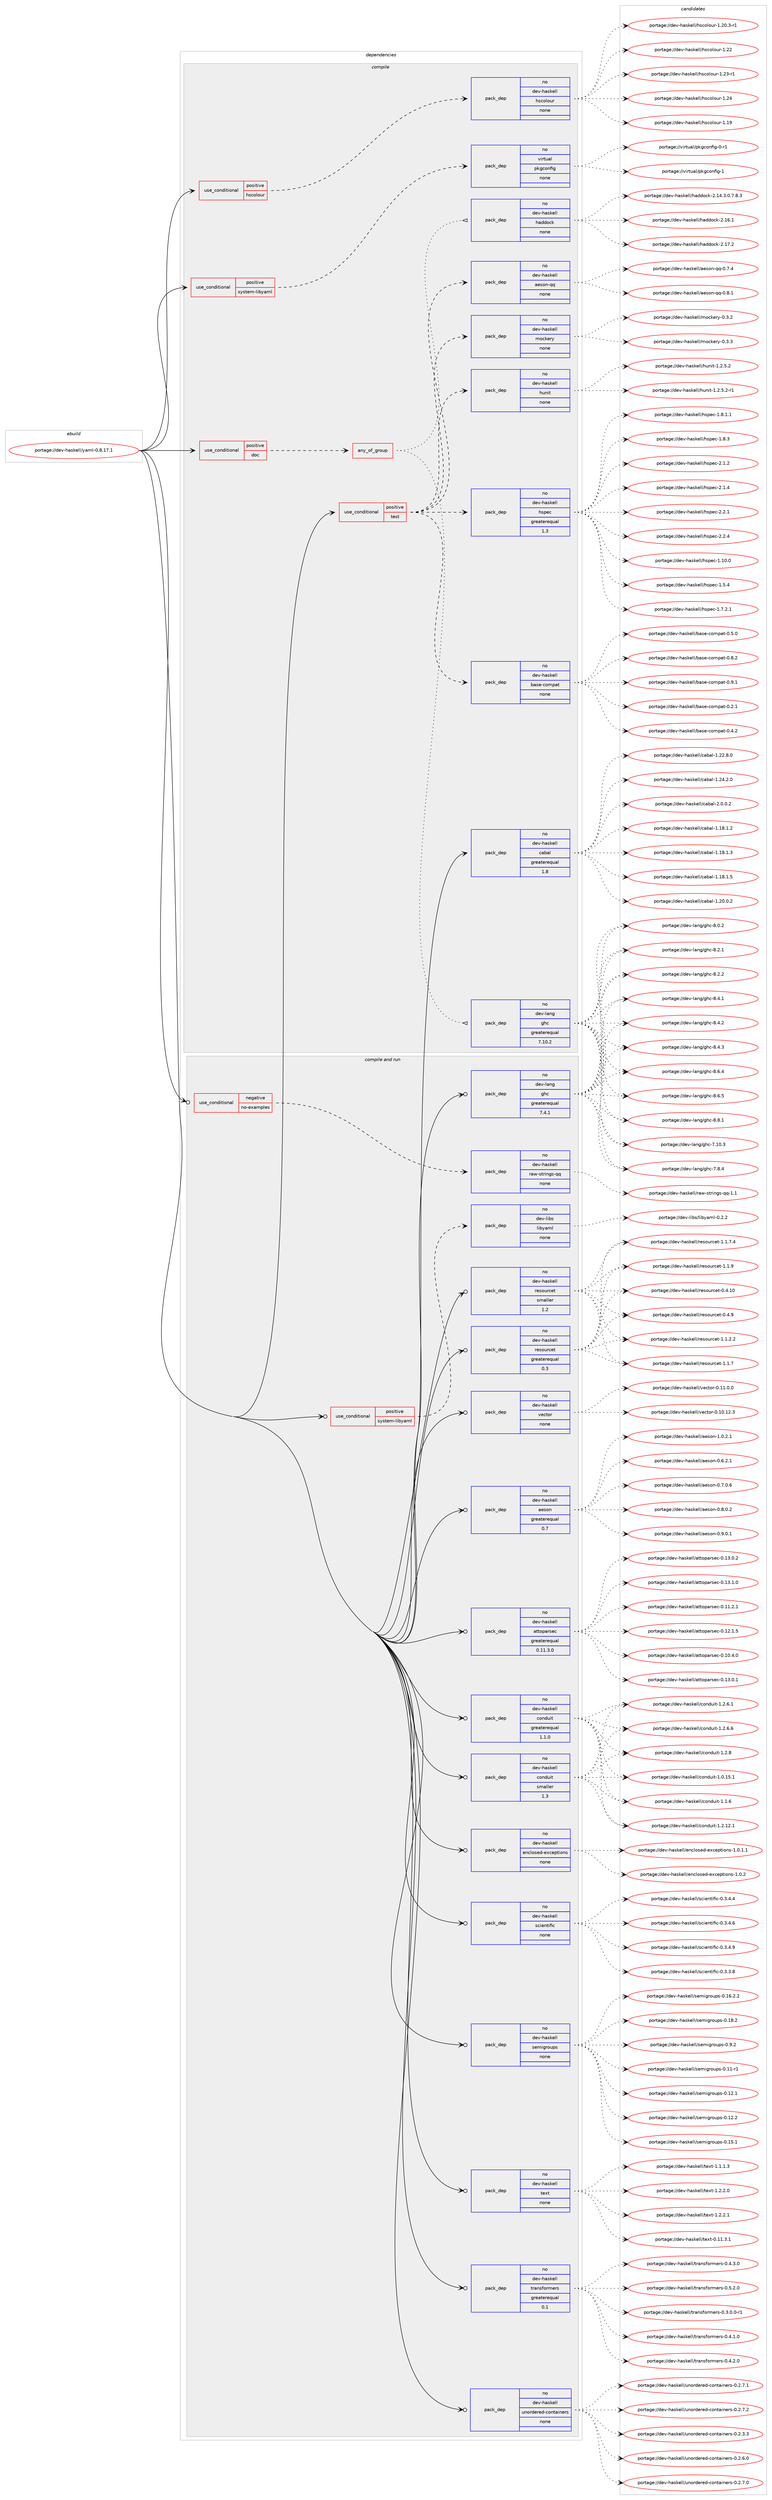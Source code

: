 digraph prolog {

# *************
# Graph options
# *************

newrank=true;
concentrate=true;
compound=true;
graph [rankdir=LR,fontname=Helvetica,fontsize=10,ranksep=1.5];#, ranksep=2.5, nodesep=0.2];
edge  [arrowhead=vee];
node  [fontname=Helvetica,fontsize=10];

# **********
# The ebuild
# **********

subgraph cluster_leftcol {
color=gray;
rank=same;
label=<<i>ebuild</i>>;
id [label="portage://dev-haskell/yaml-0.8.17.1", color=red, width=4, href="../dev-haskell/yaml-0.8.17.1.svg"];
}

# ****************
# The dependencies
# ****************

subgraph cluster_midcol {
color=gray;
label=<<i>dependencies</i>>;
subgraph cluster_compile {
fillcolor="#eeeeee";
style=filled;
label=<<i>compile</i>>;
subgraph cond17750 {
dependency84050 [label=<<TABLE BORDER="0" CELLBORDER="1" CELLSPACING="0" CELLPADDING="4"><TR><TD ROWSPAN="3" CELLPADDING="10">use_conditional</TD></TR><TR><TD>positive</TD></TR><TR><TD>doc</TD></TR></TABLE>>, shape=none, color=red];
subgraph any2604 {
dependency84051 [label=<<TABLE BORDER="0" CELLBORDER="1" CELLSPACING="0" CELLPADDING="4"><TR><TD CELLPADDING="10">any_of_group</TD></TR></TABLE>>, shape=none, color=red];subgraph pack63639 {
dependency84052 [label=<<TABLE BORDER="0" CELLBORDER="1" CELLSPACING="0" CELLPADDING="4" WIDTH="220"><TR><TD ROWSPAN="6" CELLPADDING="30">pack_dep</TD></TR><TR><TD WIDTH="110">no</TD></TR><TR><TD>dev-haskell</TD></TR><TR><TD>haddock</TD></TR><TR><TD>none</TD></TR><TR><TD></TD></TR></TABLE>>, shape=none, color=blue];
}
dependency84051:e -> dependency84052:w [weight=20,style="dotted",arrowhead="oinv"];
subgraph pack63640 {
dependency84053 [label=<<TABLE BORDER="0" CELLBORDER="1" CELLSPACING="0" CELLPADDING="4" WIDTH="220"><TR><TD ROWSPAN="6" CELLPADDING="30">pack_dep</TD></TR><TR><TD WIDTH="110">no</TD></TR><TR><TD>dev-lang</TD></TR><TR><TD>ghc</TD></TR><TR><TD>greaterequal</TD></TR><TR><TD>7.10.2</TD></TR></TABLE>>, shape=none, color=blue];
}
dependency84051:e -> dependency84053:w [weight=20,style="dotted",arrowhead="oinv"];
}
dependency84050:e -> dependency84051:w [weight=20,style="dashed",arrowhead="vee"];
}
id:e -> dependency84050:w [weight=20,style="solid",arrowhead="vee"];
subgraph cond17751 {
dependency84054 [label=<<TABLE BORDER="0" CELLBORDER="1" CELLSPACING="0" CELLPADDING="4"><TR><TD ROWSPAN="3" CELLPADDING="10">use_conditional</TD></TR><TR><TD>positive</TD></TR><TR><TD>hscolour</TD></TR></TABLE>>, shape=none, color=red];
subgraph pack63641 {
dependency84055 [label=<<TABLE BORDER="0" CELLBORDER="1" CELLSPACING="0" CELLPADDING="4" WIDTH="220"><TR><TD ROWSPAN="6" CELLPADDING="30">pack_dep</TD></TR><TR><TD WIDTH="110">no</TD></TR><TR><TD>dev-haskell</TD></TR><TR><TD>hscolour</TD></TR><TR><TD>none</TD></TR><TR><TD></TD></TR></TABLE>>, shape=none, color=blue];
}
dependency84054:e -> dependency84055:w [weight=20,style="dashed",arrowhead="vee"];
}
id:e -> dependency84054:w [weight=20,style="solid",arrowhead="vee"];
subgraph cond17752 {
dependency84056 [label=<<TABLE BORDER="0" CELLBORDER="1" CELLSPACING="0" CELLPADDING="4"><TR><TD ROWSPAN="3" CELLPADDING="10">use_conditional</TD></TR><TR><TD>positive</TD></TR><TR><TD>system-libyaml</TD></TR></TABLE>>, shape=none, color=red];
subgraph pack63642 {
dependency84057 [label=<<TABLE BORDER="0" CELLBORDER="1" CELLSPACING="0" CELLPADDING="4" WIDTH="220"><TR><TD ROWSPAN="6" CELLPADDING="30">pack_dep</TD></TR><TR><TD WIDTH="110">no</TD></TR><TR><TD>virtual</TD></TR><TR><TD>pkgconfig</TD></TR><TR><TD>none</TD></TR><TR><TD></TD></TR></TABLE>>, shape=none, color=blue];
}
dependency84056:e -> dependency84057:w [weight=20,style="dashed",arrowhead="vee"];
}
id:e -> dependency84056:w [weight=20,style="solid",arrowhead="vee"];
subgraph cond17753 {
dependency84058 [label=<<TABLE BORDER="0" CELLBORDER="1" CELLSPACING="0" CELLPADDING="4"><TR><TD ROWSPAN="3" CELLPADDING="10">use_conditional</TD></TR><TR><TD>positive</TD></TR><TR><TD>test</TD></TR></TABLE>>, shape=none, color=red];
subgraph pack63643 {
dependency84059 [label=<<TABLE BORDER="0" CELLBORDER="1" CELLSPACING="0" CELLPADDING="4" WIDTH="220"><TR><TD ROWSPAN="6" CELLPADDING="30">pack_dep</TD></TR><TR><TD WIDTH="110">no</TD></TR><TR><TD>dev-haskell</TD></TR><TR><TD>aeson-qq</TD></TR><TR><TD>none</TD></TR><TR><TD></TD></TR></TABLE>>, shape=none, color=blue];
}
dependency84058:e -> dependency84059:w [weight=20,style="dashed",arrowhead="vee"];
subgraph pack63644 {
dependency84060 [label=<<TABLE BORDER="0" CELLBORDER="1" CELLSPACING="0" CELLPADDING="4" WIDTH="220"><TR><TD ROWSPAN="6" CELLPADDING="30">pack_dep</TD></TR><TR><TD WIDTH="110">no</TD></TR><TR><TD>dev-haskell</TD></TR><TR><TD>base-compat</TD></TR><TR><TD>none</TD></TR><TR><TD></TD></TR></TABLE>>, shape=none, color=blue];
}
dependency84058:e -> dependency84060:w [weight=20,style="dashed",arrowhead="vee"];
subgraph pack63645 {
dependency84061 [label=<<TABLE BORDER="0" CELLBORDER="1" CELLSPACING="0" CELLPADDING="4" WIDTH="220"><TR><TD ROWSPAN="6" CELLPADDING="30">pack_dep</TD></TR><TR><TD WIDTH="110">no</TD></TR><TR><TD>dev-haskell</TD></TR><TR><TD>hspec</TD></TR><TR><TD>greaterequal</TD></TR><TR><TD>1.3</TD></TR></TABLE>>, shape=none, color=blue];
}
dependency84058:e -> dependency84061:w [weight=20,style="dashed",arrowhead="vee"];
subgraph pack63646 {
dependency84062 [label=<<TABLE BORDER="0" CELLBORDER="1" CELLSPACING="0" CELLPADDING="4" WIDTH="220"><TR><TD ROWSPAN="6" CELLPADDING="30">pack_dep</TD></TR><TR><TD WIDTH="110">no</TD></TR><TR><TD>dev-haskell</TD></TR><TR><TD>hunit</TD></TR><TR><TD>none</TD></TR><TR><TD></TD></TR></TABLE>>, shape=none, color=blue];
}
dependency84058:e -> dependency84062:w [weight=20,style="dashed",arrowhead="vee"];
subgraph pack63647 {
dependency84063 [label=<<TABLE BORDER="0" CELLBORDER="1" CELLSPACING="0" CELLPADDING="4" WIDTH="220"><TR><TD ROWSPAN="6" CELLPADDING="30">pack_dep</TD></TR><TR><TD WIDTH="110">no</TD></TR><TR><TD>dev-haskell</TD></TR><TR><TD>mockery</TD></TR><TR><TD>none</TD></TR><TR><TD></TD></TR></TABLE>>, shape=none, color=blue];
}
dependency84058:e -> dependency84063:w [weight=20,style="dashed",arrowhead="vee"];
}
id:e -> dependency84058:w [weight=20,style="solid",arrowhead="vee"];
subgraph pack63648 {
dependency84064 [label=<<TABLE BORDER="0" CELLBORDER="1" CELLSPACING="0" CELLPADDING="4" WIDTH="220"><TR><TD ROWSPAN="6" CELLPADDING="30">pack_dep</TD></TR><TR><TD WIDTH="110">no</TD></TR><TR><TD>dev-haskell</TD></TR><TR><TD>cabal</TD></TR><TR><TD>greaterequal</TD></TR><TR><TD>1.8</TD></TR></TABLE>>, shape=none, color=blue];
}
id:e -> dependency84064:w [weight=20,style="solid",arrowhead="vee"];
}
subgraph cluster_compileandrun {
fillcolor="#eeeeee";
style=filled;
label=<<i>compile and run</i>>;
subgraph cond17754 {
dependency84065 [label=<<TABLE BORDER="0" CELLBORDER="1" CELLSPACING="0" CELLPADDING="4"><TR><TD ROWSPAN="3" CELLPADDING="10">use_conditional</TD></TR><TR><TD>negative</TD></TR><TR><TD>no-examples</TD></TR></TABLE>>, shape=none, color=red];
subgraph pack63649 {
dependency84066 [label=<<TABLE BORDER="0" CELLBORDER="1" CELLSPACING="0" CELLPADDING="4" WIDTH="220"><TR><TD ROWSPAN="6" CELLPADDING="30">pack_dep</TD></TR><TR><TD WIDTH="110">no</TD></TR><TR><TD>dev-haskell</TD></TR><TR><TD>raw-strings-qq</TD></TR><TR><TD>none</TD></TR><TR><TD></TD></TR></TABLE>>, shape=none, color=blue];
}
dependency84065:e -> dependency84066:w [weight=20,style="dashed",arrowhead="vee"];
}
id:e -> dependency84065:w [weight=20,style="solid",arrowhead="odotvee"];
subgraph cond17755 {
dependency84067 [label=<<TABLE BORDER="0" CELLBORDER="1" CELLSPACING="0" CELLPADDING="4"><TR><TD ROWSPAN="3" CELLPADDING="10">use_conditional</TD></TR><TR><TD>positive</TD></TR><TR><TD>system-libyaml</TD></TR></TABLE>>, shape=none, color=red];
subgraph pack63650 {
dependency84068 [label=<<TABLE BORDER="0" CELLBORDER="1" CELLSPACING="0" CELLPADDING="4" WIDTH="220"><TR><TD ROWSPAN="6" CELLPADDING="30">pack_dep</TD></TR><TR><TD WIDTH="110">no</TD></TR><TR><TD>dev-libs</TD></TR><TR><TD>libyaml</TD></TR><TR><TD>none</TD></TR><TR><TD></TD></TR></TABLE>>, shape=none, color=blue];
}
dependency84067:e -> dependency84068:w [weight=20,style="dashed",arrowhead="vee"];
}
id:e -> dependency84067:w [weight=20,style="solid",arrowhead="odotvee"];
subgraph pack63651 {
dependency84069 [label=<<TABLE BORDER="0" CELLBORDER="1" CELLSPACING="0" CELLPADDING="4" WIDTH="220"><TR><TD ROWSPAN="6" CELLPADDING="30">pack_dep</TD></TR><TR><TD WIDTH="110">no</TD></TR><TR><TD>dev-haskell</TD></TR><TR><TD>aeson</TD></TR><TR><TD>greaterequal</TD></TR><TR><TD>0.7</TD></TR></TABLE>>, shape=none, color=blue];
}
id:e -> dependency84069:w [weight=20,style="solid",arrowhead="odotvee"];
subgraph pack63652 {
dependency84070 [label=<<TABLE BORDER="0" CELLBORDER="1" CELLSPACING="0" CELLPADDING="4" WIDTH="220"><TR><TD ROWSPAN="6" CELLPADDING="30">pack_dep</TD></TR><TR><TD WIDTH="110">no</TD></TR><TR><TD>dev-haskell</TD></TR><TR><TD>attoparsec</TD></TR><TR><TD>greaterequal</TD></TR><TR><TD>0.11.3.0</TD></TR></TABLE>>, shape=none, color=blue];
}
id:e -> dependency84070:w [weight=20,style="solid",arrowhead="odotvee"];
subgraph pack63653 {
dependency84071 [label=<<TABLE BORDER="0" CELLBORDER="1" CELLSPACING="0" CELLPADDING="4" WIDTH="220"><TR><TD ROWSPAN="6" CELLPADDING="30">pack_dep</TD></TR><TR><TD WIDTH="110">no</TD></TR><TR><TD>dev-haskell</TD></TR><TR><TD>conduit</TD></TR><TR><TD>greaterequal</TD></TR><TR><TD>1.1.0</TD></TR></TABLE>>, shape=none, color=blue];
}
id:e -> dependency84071:w [weight=20,style="solid",arrowhead="odotvee"];
subgraph pack63654 {
dependency84072 [label=<<TABLE BORDER="0" CELLBORDER="1" CELLSPACING="0" CELLPADDING="4" WIDTH="220"><TR><TD ROWSPAN="6" CELLPADDING="30">pack_dep</TD></TR><TR><TD WIDTH="110">no</TD></TR><TR><TD>dev-haskell</TD></TR><TR><TD>conduit</TD></TR><TR><TD>smaller</TD></TR><TR><TD>1.3</TD></TR></TABLE>>, shape=none, color=blue];
}
id:e -> dependency84072:w [weight=20,style="solid",arrowhead="odotvee"];
subgraph pack63655 {
dependency84073 [label=<<TABLE BORDER="0" CELLBORDER="1" CELLSPACING="0" CELLPADDING="4" WIDTH="220"><TR><TD ROWSPAN="6" CELLPADDING="30">pack_dep</TD></TR><TR><TD WIDTH="110">no</TD></TR><TR><TD>dev-haskell</TD></TR><TR><TD>enclosed-exceptions</TD></TR><TR><TD>none</TD></TR><TR><TD></TD></TR></TABLE>>, shape=none, color=blue];
}
id:e -> dependency84073:w [weight=20,style="solid",arrowhead="odotvee"];
subgraph pack63656 {
dependency84074 [label=<<TABLE BORDER="0" CELLBORDER="1" CELLSPACING="0" CELLPADDING="4" WIDTH="220"><TR><TD ROWSPAN="6" CELLPADDING="30">pack_dep</TD></TR><TR><TD WIDTH="110">no</TD></TR><TR><TD>dev-haskell</TD></TR><TR><TD>resourcet</TD></TR><TR><TD>greaterequal</TD></TR><TR><TD>0.3</TD></TR></TABLE>>, shape=none, color=blue];
}
id:e -> dependency84074:w [weight=20,style="solid",arrowhead="odotvee"];
subgraph pack63657 {
dependency84075 [label=<<TABLE BORDER="0" CELLBORDER="1" CELLSPACING="0" CELLPADDING="4" WIDTH="220"><TR><TD ROWSPAN="6" CELLPADDING="30">pack_dep</TD></TR><TR><TD WIDTH="110">no</TD></TR><TR><TD>dev-haskell</TD></TR><TR><TD>resourcet</TD></TR><TR><TD>smaller</TD></TR><TR><TD>1.2</TD></TR></TABLE>>, shape=none, color=blue];
}
id:e -> dependency84075:w [weight=20,style="solid",arrowhead="odotvee"];
subgraph pack63658 {
dependency84076 [label=<<TABLE BORDER="0" CELLBORDER="1" CELLSPACING="0" CELLPADDING="4" WIDTH="220"><TR><TD ROWSPAN="6" CELLPADDING="30">pack_dep</TD></TR><TR><TD WIDTH="110">no</TD></TR><TR><TD>dev-haskell</TD></TR><TR><TD>scientific</TD></TR><TR><TD>none</TD></TR><TR><TD></TD></TR></TABLE>>, shape=none, color=blue];
}
id:e -> dependency84076:w [weight=20,style="solid",arrowhead="odotvee"];
subgraph pack63659 {
dependency84077 [label=<<TABLE BORDER="0" CELLBORDER="1" CELLSPACING="0" CELLPADDING="4" WIDTH="220"><TR><TD ROWSPAN="6" CELLPADDING="30">pack_dep</TD></TR><TR><TD WIDTH="110">no</TD></TR><TR><TD>dev-haskell</TD></TR><TR><TD>semigroups</TD></TR><TR><TD>none</TD></TR><TR><TD></TD></TR></TABLE>>, shape=none, color=blue];
}
id:e -> dependency84077:w [weight=20,style="solid",arrowhead="odotvee"];
subgraph pack63660 {
dependency84078 [label=<<TABLE BORDER="0" CELLBORDER="1" CELLSPACING="0" CELLPADDING="4" WIDTH="220"><TR><TD ROWSPAN="6" CELLPADDING="30">pack_dep</TD></TR><TR><TD WIDTH="110">no</TD></TR><TR><TD>dev-haskell</TD></TR><TR><TD>text</TD></TR><TR><TD>none</TD></TR><TR><TD></TD></TR></TABLE>>, shape=none, color=blue];
}
id:e -> dependency84078:w [weight=20,style="solid",arrowhead="odotvee"];
subgraph pack63661 {
dependency84079 [label=<<TABLE BORDER="0" CELLBORDER="1" CELLSPACING="0" CELLPADDING="4" WIDTH="220"><TR><TD ROWSPAN="6" CELLPADDING="30">pack_dep</TD></TR><TR><TD WIDTH="110">no</TD></TR><TR><TD>dev-haskell</TD></TR><TR><TD>transformers</TD></TR><TR><TD>greaterequal</TD></TR><TR><TD>0.1</TD></TR></TABLE>>, shape=none, color=blue];
}
id:e -> dependency84079:w [weight=20,style="solid",arrowhead="odotvee"];
subgraph pack63662 {
dependency84080 [label=<<TABLE BORDER="0" CELLBORDER="1" CELLSPACING="0" CELLPADDING="4" WIDTH="220"><TR><TD ROWSPAN="6" CELLPADDING="30">pack_dep</TD></TR><TR><TD WIDTH="110">no</TD></TR><TR><TD>dev-haskell</TD></TR><TR><TD>unordered-containers</TD></TR><TR><TD>none</TD></TR><TR><TD></TD></TR></TABLE>>, shape=none, color=blue];
}
id:e -> dependency84080:w [weight=20,style="solid",arrowhead="odotvee"];
subgraph pack63663 {
dependency84081 [label=<<TABLE BORDER="0" CELLBORDER="1" CELLSPACING="0" CELLPADDING="4" WIDTH="220"><TR><TD ROWSPAN="6" CELLPADDING="30">pack_dep</TD></TR><TR><TD WIDTH="110">no</TD></TR><TR><TD>dev-haskell</TD></TR><TR><TD>vector</TD></TR><TR><TD>none</TD></TR><TR><TD></TD></TR></TABLE>>, shape=none, color=blue];
}
id:e -> dependency84081:w [weight=20,style="solid",arrowhead="odotvee"];
subgraph pack63664 {
dependency84082 [label=<<TABLE BORDER="0" CELLBORDER="1" CELLSPACING="0" CELLPADDING="4" WIDTH="220"><TR><TD ROWSPAN="6" CELLPADDING="30">pack_dep</TD></TR><TR><TD WIDTH="110">no</TD></TR><TR><TD>dev-lang</TD></TR><TR><TD>ghc</TD></TR><TR><TD>greaterequal</TD></TR><TR><TD>7.4.1</TD></TR></TABLE>>, shape=none, color=blue];
}
id:e -> dependency84082:w [weight=20,style="solid",arrowhead="odotvee"];
}
subgraph cluster_run {
fillcolor="#eeeeee";
style=filled;
label=<<i>run</i>>;
}
}

# **************
# The candidates
# **************

subgraph cluster_choices {
rank=same;
color=gray;
label=<<i>candidates</i>>;

subgraph choice63639 {
color=black;
nodesep=1;
choiceportage1001011184510497115107101108108471049710010011199107455046495246514648465546564651 [label="portage://dev-haskell/haddock-2.14.3.0.7.8.3", color=red, width=4,href="../dev-haskell/haddock-2.14.3.0.7.8.3.svg"];
choiceportage100101118451049711510710110810847104971001001119910745504649544649 [label="portage://dev-haskell/haddock-2.16.1", color=red, width=4,href="../dev-haskell/haddock-2.16.1.svg"];
choiceportage100101118451049711510710110810847104971001001119910745504649554650 [label="portage://dev-haskell/haddock-2.17.2", color=red, width=4,href="../dev-haskell/haddock-2.17.2.svg"];
dependency84052:e -> choiceportage1001011184510497115107101108108471049710010011199107455046495246514648465546564651:w [style=dotted,weight="100"];
dependency84052:e -> choiceportage100101118451049711510710110810847104971001001119910745504649544649:w [style=dotted,weight="100"];
dependency84052:e -> choiceportage100101118451049711510710110810847104971001001119910745504649554650:w [style=dotted,weight="100"];
}
subgraph choice63640 {
color=black;
nodesep=1;
choiceportage1001011184510897110103471031049945554649484651 [label="portage://dev-lang/ghc-7.10.3", color=red, width=4,href="../dev-lang/ghc-7.10.3.svg"];
choiceportage10010111845108971101034710310499455546564652 [label="portage://dev-lang/ghc-7.8.4", color=red, width=4,href="../dev-lang/ghc-7.8.4.svg"];
choiceportage10010111845108971101034710310499455646484650 [label="portage://dev-lang/ghc-8.0.2", color=red, width=4,href="../dev-lang/ghc-8.0.2.svg"];
choiceportage10010111845108971101034710310499455646504649 [label="portage://dev-lang/ghc-8.2.1", color=red, width=4,href="../dev-lang/ghc-8.2.1.svg"];
choiceportage10010111845108971101034710310499455646504650 [label="portage://dev-lang/ghc-8.2.2", color=red, width=4,href="../dev-lang/ghc-8.2.2.svg"];
choiceportage10010111845108971101034710310499455646524649 [label="portage://dev-lang/ghc-8.4.1", color=red, width=4,href="../dev-lang/ghc-8.4.1.svg"];
choiceportage10010111845108971101034710310499455646524650 [label="portage://dev-lang/ghc-8.4.2", color=red, width=4,href="../dev-lang/ghc-8.4.2.svg"];
choiceportage10010111845108971101034710310499455646524651 [label="portage://dev-lang/ghc-8.4.3", color=red, width=4,href="../dev-lang/ghc-8.4.3.svg"];
choiceportage10010111845108971101034710310499455646544652 [label="portage://dev-lang/ghc-8.6.4", color=red, width=4,href="../dev-lang/ghc-8.6.4.svg"];
choiceportage10010111845108971101034710310499455646544653 [label="portage://dev-lang/ghc-8.6.5", color=red, width=4,href="../dev-lang/ghc-8.6.5.svg"];
choiceportage10010111845108971101034710310499455646564649 [label="portage://dev-lang/ghc-8.8.1", color=red, width=4,href="../dev-lang/ghc-8.8.1.svg"];
dependency84053:e -> choiceportage1001011184510897110103471031049945554649484651:w [style=dotted,weight="100"];
dependency84053:e -> choiceportage10010111845108971101034710310499455546564652:w [style=dotted,weight="100"];
dependency84053:e -> choiceportage10010111845108971101034710310499455646484650:w [style=dotted,weight="100"];
dependency84053:e -> choiceportage10010111845108971101034710310499455646504649:w [style=dotted,weight="100"];
dependency84053:e -> choiceportage10010111845108971101034710310499455646504650:w [style=dotted,weight="100"];
dependency84053:e -> choiceportage10010111845108971101034710310499455646524649:w [style=dotted,weight="100"];
dependency84053:e -> choiceportage10010111845108971101034710310499455646524650:w [style=dotted,weight="100"];
dependency84053:e -> choiceportage10010111845108971101034710310499455646524651:w [style=dotted,weight="100"];
dependency84053:e -> choiceportage10010111845108971101034710310499455646544652:w [style=dotted,weight="100"];
dependency84053:e -> choiceportage10010111845108971101034710310499455646544653:w [style=dotted,weight="100"];
dependency84053:e -> choiceportage10010111845108971101034710310499455646564649:w [style=dotted,weight="100"];
}
subgraph choice63641 {
color=black;
nodesep=1;
choiceportage100101118451049711510710110810847104115991111081111171144549464957 [label="portage://dev-haskell/hscolour-1.19", color=red, width=4,href="../dev-haskell/hscolour-1.19.svg"];
choiceportage10010111845104971151071011081084710411599111108111117114454946504846514511449 [label="portage://dev-haskell/hscolour-1.20.3-r1", color=red, width=4,href="../dev-haskell/hscolour-1.20.3-r1.svg"];
choiceportage100101118451049711510710110810847104115991111081111171144549465050 [label="portage://dev-haskell/hscolour-1.22", color=red, width=4,href="../dev-haskell/hscolour-1.22.svg"];
choiceportage1001011184510497115107101108108471041159911110811111711445494650514511449 [label="portage://dev-haskell/hscolour-1.23-r1", color=red, width=4,href="../dev-haskell/hscolour-1.23-r1.svg"];
choiceportage100101118451049711510710110810847104115991111081111171144549465052 [label="portage://dev-haskell/hscolour-1.24", color=red, width=4,href="../dev-haskell/hscolour-1.24.svg"];
dependency84055:e -> choiceportage100101118451049711510710110810847104115991111081111171144549464957:w [style=dotted,weight="100"];
dependency84055:e -> choiceportage10010111845104971151071011081084710411599111108111117114454946504846514511449:w [style=dotted,weight="100"];
dependency84055:e -> choiceportage100101118451049711510710110810847104115991111081111171144549465050:w [style=dotted,weight="100"];
dependency84055:e -> choiceportage1001011184510497115107101108108471041159911110811111711445494650514511449:w [style=dotted,weight="100"];
dependency84055:e -> choiceportage100101118451049711510710110810847104115991111081111171144549465052:w [style=dotted,weight="100"];
}
subgraph choice63642 {
color=black;
nodesep=1;
choiceportage11810511411611797108471121071039911111010210510345484511449 [label="portage://virtual/pkgconfig-0-r1", color=red, width=4,href="../virtual/pkgconfig-0-r1.svg"];
choiceportage1181051141161179710847112107103991111101021051034549 [label="portage://virtual/pkgconfig-1", color=red, width=4,href="../virtual/pkgconfig-1.svg"];
dependency84057:e -> choiceportage11810511411611797108471121071039911111010210510345484511449:w [style=dotted,weight="100"];
dependency84057:e -> choiceportage1181051141161179710847112107103991111101021051034549:w [style=dotted,weight="100"];
}
subgraph choice63643 {
color=black;
nodesep=1;
choiceportage1001011184510497115107101108108479710111511111045113113454846554652 [label="portage://dev-haskell/aeson-qq-0.7.4", color=red, width=4,href="../dev-haskell/aeson-qq-0.7.4.svg"];
choiceportage1001011184510497115107101108108479710111511111045113113454846564649 [label="portage://dev-haskell/aeson-qq-0.8.1", color=red, width=4,href="../dev-haskell/aeson-qq-0.8.1.svg"];
dependency84059:e -> choiceportage1001011184510497115107101108108479710111511111045113113454846554652:w [style=dotted,weight="100"];
dependency84059:e -> choiceportage1001011184510497115107101108108479710111511111045113113454846564649:w [style=dotted,weight="100"];
}
subgraph choice63644 {
color=black;
nodesep=1;
choiceportage1001011184510497115107101108108479897115101459911110911297116454846504649 [label="portage://dev-haskell/base-compat-0.2.1", color=red, width=4,href="../dev-haskell/base-compat-0.2.1.svg"];
choiceportage1001011184510497115107101108108479897115101459911110911297116454846524650 [label="portage://dev-haskell/base-compat-0.4.2", color=red, width=4,href="../dev-haskell/base-compat-0.4.2.svg"];
choiceportage1001011184510497115107101108108479897115101459911110911297116454846534648 [label="portage://dev-haskell/base-compat-0.5.0", color=red, width=4,href="../dev-haskell/base-compat-0.5.0.svg"];
choiceportage1001011184510497115107101108108479897115101459911110911297116454846564650 [label="portage://dev-haskell/base-compat-0.8.2", color=red, width=4,href="../dev-haskell/base-compat-0.8.2.svg"];
choiceportage1001011184510497115107101108108479897115101459911110911297116454846574649 [label="portage://dev-haskell/base-compat-0.9.1", color=red, width=4,href="../dev-haskell/base-compat-0.9.1.svg"];
dependency84060:e -> choiceportage1001011184510497115107101108108479897115101459911110911297116454846504649:w [style=dotted,weight="100"];
dependency84060:e -> choiceportage1001011184510497115107101108108479897115101459911110911297116454846524650:w [style=dotted,weight="100"];
dependency84060:e -> choiceportage1001011184510497115107101108108479897115101459911110911297116454846534648:w [style=dotted,weight="100"];
dependency84060:e -> choiceportage1001011184510497115107101108108479897115101459911110911297116454846564650:w [style=dotted,weight="100"];
dependency84060:e -> choiceportage1001011184510497115107101108108479897115101459911110911297116454846574649:w [style=dotted,weight="100"];
}
subgraph choice63645 {
color=black;
nodesep=1;
choiceportage1001011184510497115107101108108471041151121019945494649484648 [label="portage://dev-haskell/hspec-1.10.0", color=red, width=4,href="../dev-haskell/hspec-1.10.0.svg"];
choiceportage10010111845104971151071011081084710411511210199454946534652 [label="portage://dev-haskell/hspec-1.5.4", color=red, width=4,href="../dev-haskell/hspec-1.5.4.svg"];
choiceportage100101118451049711510710110810847104115112101994549465546504649 [label="portage://dev-haskell/hspec-1.7.2.1", color=red, width=4,href="../dev-haskell/hspec-1.7.2.1.svg"];
choiceportage100101118451049711510710110810847104115112101994549465646494649 [label="portage://dev-haskell/hspec-1.8.1.1", color=red, width=4,href="../dev-haskell/hspec-1.8.1.1.svg"];
choiceportage10010111845104971151071011081084710411511210199454946564651 [label="portage://dev-haskell/hspec-1.8.3", color=red, width=4,href="../dev-haskell/hspec-1.8.3.svg"];
choiceportage10010111845104971151071011081084710411511210199455046494650 [label="portage://dev-haskell/hspec-2.1.2", color=red, width=4,href="../dev-haskell/hspec-2.1.2.svg"];
choiceportage10010111845104971151071011081084710411511210199455046494652 [label="portage://dev-haskell/hspec-2.1.4", color=red, width=4,href="../dev-haskell/hspec-2.1.4.svg"];
choiceportage10010111845104971151071011081084710411511210199455046504649 [label="portage://dev-haskell/hspec-2.2.1", color=red, width=4,href="../dev-haskell/hspec-2.2.1.svg"];
choiceportage10010111845104971151071011081084710411511210199455046504652 [label="portage://dev-haskell/hspec-2.2.4", color=red, width=4,href="../dev-haskell/hspec-2.2.4.svg"];
dependency84061:e -> choiceportage1001011184510497115107101108108471041151121019945494649484648:w [style=dotted,weight="100"];
dependency84061:e -> choiceportage10010111845104971151071011081084710411511210199454946534652:w [style=dotted,weight="100"];
dependency84061:e -> choiceportage100101118451049711510710110810847104115112101994549465546504649:w [style=dotted,weight="100"];
dependency84061:e -> choiceportage100101118451049711510710110810847104115112101994549465646494649:w [style=dotted,weight="100"];
dependency84061:e -> choiceportage10010111845104971151071011081084710411511210199454946564651:w [style=dotted,weight="100"];
dependency84061:e -> choiceportage10010111845104971151071011081084710411511210199455046494650:w [style=dotted,weight="100"];
dependency84061:e -> choiceportage10010111845104971151071011081084710411511210199455046494652:w [style=dotted,weight="100"];
dependency84061:e -> choiceportage10010111845104971151071011081084710411511210199455046504649:w [style=dotted,weight="100"];
dependency84061:e -> choiceportage10010111845104971151071011081084710411511210199455046504652:w [style=dotted,weight="100"];
}
subgraph choice63646 {
color=black;
nodesep=1;
choiceportage1001011184510497115107101108108471041171101051164549465046534650 [label="portage://dev-haskell/hunit-1.2.5.2", color=red, width=4,href="../dev-haskell/hunit-1.2.5.2.svg"];
choiceportage10010111845104971151071011081084710411711010511645494650465346504511449 [label="portage://dev-haskell/hunit-1.2.5.2-r1", color=red, width=4,href="../dev-haskell/hunit-1.2.5.2-r1.svg"];
dependency84062:e -> choiceportage1001011184510497115107101108108471041171101051164549465046534650:w [style=dotted,weight="100"];
dependency84062:e -> choiceportage10010111845104971151071011081084710411711010511645494650465346504511449:w [style=dotted,weight="100"];
}
subgraph choice63647 {
color=black;
nodesep=1;
choiceportage10010111845104971151071011081084710911199107101114121454846514650 [label="portage://dev-haskell/mockery-0.3.2", color=red, width=4,href="../dev-haskell/mockery-0.3.2.svg"];
choiceportage10010111845104971151071011081084710911199107101114121454846514651 [label="portage://dev-haskell/mockery-0.3.3", color=red, width=4,href="../dev-haskell/mockery-0.3.3.svg"];
dependency84063:e -> choiceportage10010111845104971151071011081084710911199107101114121454846514650:w [style=dotted,weight="100"];
dependency84063:e -> choiceportage10010111845104971151071011081084710911199107101114121454846514651:w [style=dotted,weight="100"];
}
subgraph choice63648 {
color=black;
nodesep=1;
choiceportage10010111845104971151071011081084799979897108454946495646494650 [label="portage://dev-haskell/cabal-1.18.1.2", color=red, width=4,href="../dev-haskell/cabal-1.18.1.2.svg"];
choiceportage10010111845104971151071011081084799979897108454946495646494651 [label="portage://dev-haskell/cabal-1.18.1.3", color=red, width=4,href="../dev-haskell/cabal-1.18.1.3.svg"];
choiceportage10010111845104971151071011081084799979897108454946495646494653 [label="portage://dev-haskell/cabal-1.18.1.5", color=red, width=4,href="../dev-haskell/cabal-1.18.1.5.svg"];
choiceportage10010111845104971151071011081084799979897108454946504846484650 [label="portage://dev-haskell/cabal-1.20.0.2", color=red, width=4,href="../dev-haskell/cabal-1.20.0.2.svg"];
choiceportage10010111845104971151071011081084799979897108454946505046564648 [label="portage://dev-haskell/cabal-1.22.8.0", color=red, width=4,href="../dev-haskell/cabal-1.22.8.0.svg"];
choiceportage10010111845104971151071011081084799979897108454946505246504648 [label="portage://dev-haskell/cabal-1.24.2.0", color=red, width=4,href="../dev-haskell/cabal-1.24.2.0.svg"];
choiceportage100101118451049711510710110810847999798971084550464846484650 [label="portage://dev-haskell/cabal-2.0.0.2", color=red, width=4,href="../dev-haskell/cabal-2.0.0.2.svg"];
dependency84064:e -> choiceportage10010111845104971151071011081084799979897108454946495646494650:w [style=dotted,weight="100"];
dependency84064:e -> choiceportage10010111845104971151071011081084799979897108454946495646494651:w [style=dotted,weight="100"];
dependency84064:e -> choiceportage10010111845104971151071011081084799979897108454946495646494653:w [style=dotted,weight="100"];
dependency84064:e -> choiceportage10010111845104971151071011081084799979897108454946504846484650:w [style=dotted,weight="100"];
dependency84064:e -> choiceportage10010111845104971151071011081084799979897108454946505046564648:w [style=dotted,weight="100"];
dependency84064:e -> choiceportage10010111845104971151071011081084799979897108454946505246504648:w [style=dotted,weight="100"];
dependency84064:e -> choiceportage100101118451049711510710110810847999798971084550464846484650:w [style=dotted,weight="100"];
}
subgraph choice63649 {
color=black;
nodesep=1;
choiceportage10010111845104971151071011081084711497119451151161141051101031154511311345494649 [label="portage://dev-haskell/raw-strings-qq-1.1", color=red, width=4,href="../dev-haskell/raw-strings-qq-1.1.svg"];
dependency84066:e -> choiceportage10010111845104971151071011081084711497119451151161141051101031154511311345494649:w [style=dotted,weight="100"];
}
subgraph choice63650 {
color=black;
nodesep=1;
choiceportage1001011184510810598115471081059812197109108454846504650 [label="portage://dev-libs/libyaml-0.2.2", color=red, width=4,href="../dev-libs/libyaml-0.2.2.svg"];
dependency84068:e -> choiceportage1001011184510810598115471081059812197109108454846504650:w [style=dotted,weight="100"];
}
subgraph choice63651 {
color=black;
nodesep=1;
choiceportage100101118451049711510710110810847971011151111104548465446504649 [label="portage://dev-haskell/aeson-0.6.2.1", color=red, width=4,href="../dev-haskell/aeson-0.6.2.1.svg"];
choiceportage100101118451049711510710110810847971011151111104548465546484654 [label="portage://dev-haskell/aeson-0.7.0.6", color=red, width=4,href="../dev-haskell/aeson-0.7.0.6.svg"];
choiceportage100101118451049711510710110810847971011151111104548465646484650 [label="portage://dev-haskell/aeson-0.8.0.2", color=red, width=4,href="../dev-haskell/aeson-0.8.0.2.svg"];
choiceportage100101118451049711510710110810847971011151111104548465746484649 [label="portage://dev-haskell/aeson-0.9.0.1", color=red, width=4,href="../dev-haskell/aeson-0.9.0.1.svg"];
choiceportage100101118451049711510710110810847971011151111104549464846504649 [label="portage://dev-haskell/aeson-1.0.2.1", color=red, width=4,href="../dev-haskell/aeson-1.0.2.1.svg"];
dependency84069:e -> choiceportage100101118451049711510710110810847971011151111104548465446504649:w [style=dotted,weight="100"];
dependency84069:e -> choiceportage100101118451049711510710110810847971011151111104548465546484654:w [style=dotted,weight="100"];
dependency84069:e -> choiceportage100101118451049711510710110810847971011151111104548465646484650:w [style=dotted,weight="100"];
dependency84069:e -> choiceportage100101118451049711510710110810847971011151111104548465746484649:w [style=dotted,weight="100"];
dependency84069:e -> choiceportage100101118451049711510710110810847971011151111104549464846504649:w [style=dotted,weight="100"];
}
subgraph choice63652 {
color=black;
nodesep=1;
choiceportage100101118451049711510710110810847971161161111129711411510199454846494846524648 [label="portage://dev-haskell/attoparsec-0.10.4.0", color=red, width=4,href="../dev-haskell/attoparsec-0.10.4.0.svg"];
choiceportage100101118451049711510710110810847971161161111129711411510199454846494946504649 [label="portage://dev-haskell/attoparsec-0.11.2.1", color=red, width=4,href="../dev-haskell/attoparsec-0.11.2.1.svg"];
choiceportage100101118451049711510710110810847971161161111129711411510199454846495046494653 [label="portage://dev-haskell/attoparsec-0.12.1.5", color=red, width=4,href="../dev-haskell/attoparsec-0.12.1.5.svg"];
choiceportage100101118451049711510710110810847971161161111129711411510199454846495146484649 [label="portage://dev-haskell/attoparsec-0.13.0.1", color=red, width=4,href="../dev-haskell/attoparsec-0.13.0.1.svg"];
choiceportage100101118451049711510710110810847971161161111129711411510199454846495146484650 [label="portage://dev-haskell/attoparsec-0.13.0.2", color=red, width=4,href="../dev-haskell/attoparsec-0.13.0.2.svg"];
choiceportage100101118451049711510710110810847971161161111129711411510199454846495146494648 [label="portage://dev-haskell/attoparsec-0.13.1.0", color=red, width=4,href="../dev-haskell/attoparsec-0.13.1.0.svg"];
dependency84070:e -> choiceportage100101118451049711510710110810847971161161111129711411510199454846494846524648:w [style=dotted,weight="100"];
dependency84070:e -> choiceportage100101118451049711510710110810847971161161111129711411510199454846494946504649:w [style=dotted,weight="100"];
dependency84070:e -> choiceportage100101118451049711510710110810847971161161111129711411510199454846495046494653:w [style=dotted,weight="100"];
dependency84070:e -> choiceportage100101118451049711510710110810847971161161111129711411510199454846495146484649:w [style=dotted,weight="100"];
dependency84070:e -> choiceportage100101118451049711510710110810847971161161111129711411510199454846495146484650:w [style=dotted,weight="100"];
dependency84070:e -> choiceportage100101118451049711510710110810847971161161111129711411510199454846495146494648:w [style=dotted,weight="100"];
}
subgraph choice63653 {
color=black;
nodesep=1;
choiceportage10010111845104971151071011081084799111110100117105116454946484649534649 [label="portage://dev-haskell/conduit-1.0.15.1", color=red, width=4,href="../dev-haskell/conduit-1.0.15.1.svg"];
choiceportage10010111845104971151071011081084799111110100117105116454946494654 [label="portage://dev-haskell/conduit-1.1.6", color=red, width=4,href="../dev-haskell/conduit-1.1.6.svg"];
choiceportage10010111845104971151071011081084799111110100117105116454946504649504649 [label="portage://dev-haskell/conduit-1.2.12.1", color=red, width=4,href="../dev-haskell/conduit-1.2.12.1.svg"];
choiceportage100101118451049711510710110810847991111101001171051164549465046544649 [label="portage://dev-haskell/conduit-1.2.6.1", color=red, width=4,href="../dev-haskell/conduit-1.2.6.1.svg"];
choiceportage100101118451049711510710110810847991111101001171051164549465046544654 [label="portage://dev-haskell/conduit-1.2.6.6", color=red, width=4,href="../dev-haskell/conduit-1.2.6.6.svg"];
choiceportage10010111845104971151071011081084799111110100117105116454946504656 [label="portage://dev-haskell/conduit-1.2.8", color=red, width=4,href="../dev-haskell/conduit-1.2.8.svg"];
dependency84071:e -> choiceportage10010111845104971151071011081084799111110100117105116454946484649534649:w [style=dotted,weight="100"];
dependency84071:e -> choiceportage10010111845104971151071011081084799111110100117105116454946494654:w [style=dotted,weight="100"];
dependency84071:e -> choiceportage10010111845104971151071011081084799111110100117105116454946504649504649:w [style=dotted,weight="100"];
dependency84071:e -> choiceportage100101118451049711510710110810847991111101001171051164549465046544649:w [style=dotted,weight="100"];
dependency84071:e -> choiceportage100101118451049711510710110810847991111101001171051164549465046544654:w [style=dotted,weight="100"];
dependency84071:e -> choiceportage10010111845104971151071011081084799111110100117105116454946504656:w [style=dotted,weight="100"];
}
subgraph choice63654 {
color=black;
nodesep=1;
choiceportage10010111845104971151071011081084799111110100117105116454946484649534649 [label="portage://dev-haskell/conduit-1.0.15.1", color=red, width=4,href="../dev-haskell/conduit-1.0.15.1.svg"];
choiceportage10010111845104971151071011081084799111110100117105116454946494654 [label="portage://dev-haskell/conduit-1.1.6", color=red, width=4,href="../dev-haskell/conduit-1.1.6.svg"];
choiceportage10010111845104971151071011081084799111110100117105116454946504649504649 [label="portage://dev-haskell/conduit-1.2.12.1", color=red, width=4,href="../dev-haskell/conduit-1.2.12.1.svg"];
choiceportage100101118451049711510710110810847991111101001171051164549465046544649 [label="portage://dev-haskell/conduit-1.2.6.1", color=red, width=4,href="../dev-haskell/conduit-1.2.6.1.svg"];
choiceportage100101118451049711510710110810847991111101001171051164549465046544654 [label="portage://dev-haskell/conduit-1.2.6.6", color=red, width=4,href="../dev-haskell/conduit-1.2.6.6.svg"];
choiceportage10010111845104971151071011081084799111110100117105116454946504656 [label="portage://dev-haskell/conduit-1.2.8", color=red, width=4,href="../dev-haskell/conduit-1.2.8.svg"];
dependency84072:e -> choiceportage10010111845104971151071011081084799111110100117105116454946484649534649:w [style=dotted,weight="100"];
dependency84072:e -> choiceportage10010111845104971151071011081084799111110100117105116454946494654:w [style=dotted,weight="100"];
dependency84072:e -> choiceportage10010111845104971151071011081084799111110100117105116454946504649504649:w [style=dotted,weight="100"];
dependency84072:e -> choiceportage100101118451049711510710110810847991111101001171051164549465046544649:w [style=dotted,weight="100"];
dependency84072:e -> choiceportage100101118451049711510710110810847991111101001171051164549465046544654:w [style=dotted,weight="100"];
dependency84072:e -> choiceportage10010111845104971151071011081084799111110100117105116454946504656:w [style=dotted,weight="100"];
}
subgraph choice63655 {
color=black;
nodesep=1;
choiceportage1001011184510497115107101108108471011109910811111510110045101120991011121161051111101154549464846494649 [label="portage://dev-haskell/enclosed-exceptions-1.0.1.1", color=red, width=4,href="../dev-haskell/enclosed-exceptions-1.0.1.1.svg"];
choiceportage100101118451049711510710110810847101110991081111151011004510112099101112116105111110115454946484650 [label="portage://dev-haskell/enclosed-exceptions-1.0.2", color=red, width=4,href="../dev-haskell/enclosed-exceptions-1.0.2.svg"];
dependency84073:e -> choiceportage1001011184510497115107101108108471011109910811111510110045101120991011121161051111101154549464846494649:w [style=dotted,weight="100"];
dependency84073:e -> choiceportage100101118451049711510710110810847101110991081111151011004510112099101112116105111110115454946484650:w [style=dotted,weight="100"];
}
subgraph choice63656 {
color=black;
nodesep=1;
choiceportage1001011184510497115107101108108471141011151111171149910111645484652464948 [label="portage://dev-haskell/resourcet-0.4.10", color=red, width=4,href="../dev-haskell/resourcet-0.4.10.svg"];
choiceportage10010111845104971151071011081084711410111511111711499101116454846524657 [label="portage://dev-haskell/resourcet-0.4.9", color=red, width=4,href="../dev-haskell/resourcet-0.4.9.svg"];
choiceportage100101118451049711510710110810847114101115111117114991011164549464946504650 [label="portage://dev-haskell/resourcet-1.1.2.2", color=red, width=4,href="../dev-haskell/resourcet-1.1.2.2.svg"];
choiceportage10010111845104971151071011081084711410111511111711499101116454946494655 [label="portage://dev-haskell/resourcet-1.1.7", color=red, width=4,href="../dev-haskell/resourcet-1.1.7.svg"];
choiceportage100101118451049711510710110810847114101115111117114991011164549464946554652 [label="portage://dev-haskell/resourcet-1.1.7.4", color=red, width=4,href="../dev-haskell/resourcet-1.1.7.4.svg"];
choiceportage10010111845104971151071011081084711410111511111711499101116454946494657 [label="portage://dev-haskell/resourcet-1.1.9", color=red, width=4,href="../dev-haskell/resourcet-1.1.9.svg"];
dependency84074:e -> choiceportage1001011184510497115107101108108471141011151111171149910111645484652464948:w [style=dotted,weight="100"];
dependency84074:e -> choiceportage10010111845104971151071011081084711410111511111711499101116454846524657:w [style=dotted,weight="100"];
dependency84074:e -> choiceportage100101118451049711510710110810847114101115111117114991011164549464946504650:w [style=dotted,weight="100"];
dependency84074:e -> choiceportage10010111845104971151071011081084711410111511111711499101116454946494655:w [style=dotted,weight="100"];
dependency84074:e -> choiceportage100101118451049711510710110810847114101115111117114991011164549464946554652:w [style=dotted,weight="100"];
dependency84074:e -> choiceportage10010111845104971151071011081084711410111511111711499101116454946494657:w [style=dotted,weight="100"];
}
subgraph choice63657 {
color=black;
nodesep=1;
choiceportage1001011184510497115107101108108471141011151111171149910111645484652464948 [label="portage://dev-haskell/resourcet-0.4.10", color=red, width=4,href="../dev-haskell/resourcet-0.4.10.svg"];
choiceportage10010111845104971151071011081084711410111511111711499101116454846524657 [label="portage://dev-haskell/resourcet-0.4.9", color=red, width=4,href="../dev-haskell/resourcet-0.4.9.svg"];
choiceportage100101118451049711510710110810847114101115111117114991011164549464946504650 [label="portage://dev-haskell/resourcet-1.1.2.2", color=red, width=4,href="../dev-haskell/resourcet-1.1.2.2.svg"];
choiceportage10010111845104971151071011081084711410111511111711499101116454946494655 [label="portage://dev-haskell/resourcet-1.1.7", color=red, width=4,href="../dev-haskell/resourcet-1.1.7.svg"];
choiceportage100101118451049711510710110810847114101115111117114991011164549464946554652 [label="portage://dev-haskell/resourcet-1.1.7.4", color=red, width=4,href="../dev-haskell/resourcet-1.1.7.4.svg"];
choiceportage10010111845104971151071011081084711410111511111711499101116454946494657 [label="portage://dev-haskell/resourcet-1.1.9", color=red, width=4,href="../dev-haskell/resourcet-1.1.9.svg"];
dependency84075:e -> choiceportage1001011184510497115107101108108471141011151111171149910111645484652464948:w [style=dotted,weight="100"];
dependency84075:e -> choiceportage10010111845104971151071011081084711410111511111711499101116454846524657:w [style=dotted,weight="100"];
dependency84075:e -> choiceportage100101118451049711510710110810847114101115111117114991011164549464946504650:w [style=dotted,weight="100"];
dependency84075:e -> choiceportage10010111845104971151071011081084711410111511111711499101116454946494655:w [style=dotted,weight="100"];
dependency84075:e -> choiceportage100101118451049711510710110810847114101115111117114991011164549464946554652:w [style=dotted,weight="100"];
dependency84075:e -> choiceportage10010111845104971151071011081084711410111511111711499101116454946494657:w [style=dotted,weight="100"];
}
subgraph choice63658 {
color=black;
nodesep=1;
choiceportage10010111845104971151071011081084711599105101110116105102105994548465146514656 [label="portage://dev-haskell/scientific-0.3.3.8", color=red, width=4,href="../dev-haskell/scientific-0.3.3.8.svg"];
choiceportage10010111845104971151071011081084711599105101110116105102105994548465146524652 [label="portage://dev-haskell/scientific-0.3.4.4", color=red, width=4,href="../dev-haskell/scientific-0.3.4.4.svg"];
choiceportage10010111845104971151071011081084711599105101110116105102105994548465146524654 [label="portage://dev-haskell/scientific-0.3.4.6", color=red, width=4,href="../dev-haskell/scientific-0.3.4.6.svg"];
choiceportage10010111845104971151071011081084711599105101110116105102105994548465146524657 [label="portage://dev-haskell/scientific-0.3.4.9", color=red, width=4,href="../dev-haskell/scientific-0.3.4.9.svg"];
dependency84076:e -> choiceportage10010111845104971151071011081084711599105101110116105102105994548465146514656:w [style=dotted,weight="100"];
dependency84076:e -> choiceportage10010111845104971151071011081084711599105101110116105102105994548465146524652:w [style=dotted,weight="100"];
dependency84076:e -> choiceportage10010111845104971151071011081084711599105101110116105102105994548465146524654:w [style=dotted,weight="100"];
dependency84076:e -> choiceportage10010111845104971151071011081084711599105101110116105102105994548465146524657:w [style=dotted,weight="100"];
}
subgraph choice63659 {
color=black;
nodesep=1;
choiceportage10010111845104971151071011081084711510110910510311411111711211545484649494511449 [label="portage://dev-haskell/semigroups-0.11-r1", color=red, width=4,href="../dev-haskell/semigroups-0.11-r1.svg"];
choiceportage10010111845104971151071011081084711510110910510311411111711211545484649504649 [label="portage://dev-haskell/semigroups-0.12.1", color=red, width=4,href="../dev-haskell/semigroups-0.12.1.svg"];
choiceportage10010111845104971151071011081084711510110910510311411111711211545484649504650 [label="portage://dev-haskell/semigroups-0.12.2", color=red, width=4,href="../dev-haskell/semigroups-0.12.2.svg"];
choiceportage10010111845104971151071011081084711510110910510311411111711211545484649534649 [label="portage://dev-haskell/semigroups-0.15.1", color=red, width=4,href="../dev-haskell/semigroups-0.15.1.svg"];
choiceportage100101118451049711510710110810847115101109105103114111117112115454846495446504650 [label="portage://dev-haskell/semigroups-0.16.2.2", color=red, width=4,href="../dev-haskell/semigroups-0.16.2.2.svg"];
choiceportage10010111845104971151071011081084711510110910510311411111711211545484649564650 [label="portage://dev-haskell/semigroups-0.18.2", color=red, width=4,href="../dev-haskell/semigroups-0.18.2.svg"];
choiceportage100101118451049711510710110810847115101109105103114111117112115454846574650 [label="portage://dev-haskell/semigroups-0.9.2", color=red, width=4,href="../dev-haskell/semigroups-0.9.2.svg"];
dependency84077:e -> choiceportage10010111845104971151071011081084711510110910510311411111711211545484649494511449:w [style=dotted,weight="100"];
dependency84077:e -> choiceportage10010111845104971151071011081084711510110910510311411111711211545484649504649:w [style=dotted,weight="100"];
dependency84077:e -> choiceportage10010111845104971151071011081084711510110910510311411111711211545484649504650:w [style=dotted,weight="100"];
dependency84077:e -> choiceportage10010111845104971151071011081084711510110910510311411111711211545484649534649:w [style=dotted,weight="100"];
dependency84077:e -> choiceportage100101118451049711510710110810847115101109105103114111117112115454846495446504650:w [style=dotted,weight="100"];
dependency84077:e -> choiceportage10010111845104971151071011081084711510110910510311411111711211545484649564650:w [style=dotted,weight="100"];
dependency84077:e -> choiceportage100101118451049711510710110810847115101109105103114111117112115454846574650:w [style=dotted,weight="100"];
}
subgraph choice63660 {
color=black;
nodesep=1;
choiceportage100101118451049711510710110810847116101120116454846494946514649 [label="portage://dev-haskell/text-0.11.3.1", color=red, width=4,href="../dev-haskell/text-0.11.3.1.svg"];
choiceportage1001011184510497115107101108108471161011201164549464946494651 [label="portage://dev-haskell/text-1.1.1.3", color=red, width=4,href="../dev-haskell/text-1.1.1.3.svg"];
choiceportage1001011184510497115107101108108471161011201164549465046504648 [label="portage://dev-haskell/text-1.2.2.0", color=red, width=4,href="../dev-haskell/text-1.2.2.0.svg"];
choiceportage1001011184510497115107101108108471161011201164549465046504649 [label="portage://dev-haskell/text-1.2.2.1", color=red, width=4,href="../dev-haskell/text-1.2.2.1.svg"];
dependency84078:e -> choiceportage100101118451049711510710110810847116101120116454846494946514649:w [style=dotted,weight="100"];
dependency84078:e -> choiceportage1001011184510497115107101108108471161011201164549464946494651:w [style=dotted,weight="100"];
dependency84078:e -> choiceportage1001011184510497115107101108108471161011201164549465046504648:w [style=dotted,weight="100"];
dependency84078:e -> choiceportage1001011184510497115107101108108471161011201164549465046504649:w [style=dotted,weight="100"];
}
subgraph choice63661 {
color=black;
nodesep=1;
choiceportage1001011184510497115107101108108471161149711011510211111410910111411545484651464846484511449 [label="portage://dev-haskell/transformers-0.3.0.0-r1", color=red, width=4,href="../dev-haskell/transformers-0.3.0.0-r1.svg"];
choiceportage100101118451049711510710110810847116114971101151021111141091011141154548465246494648 [label="portage://dev-haskell/transformers-0.4.1.0", color=red, width=4,href="../dev-haskell/transformers-0.4.1.0.svg"];
choiceportage100101118451049711510710110810847116114971101151021111141091011141154548465246504648 [label="portage://dev-haskell/transformers-0.4.2.0", color=red, width=4,href="../dev-haskell/transformers-0.4.2.0.svg"];
choiceportage100101118451049711510710110810847116114971101151021111141091011141154548465246514648 [label="portage://dev-haskell/transformers-0.4.3.0", color=red, width=4,href="../dev-haskell/transformers-0.4.3.0.svg"];
choiceportage100101118451049711510710110810847116114971101151021111141091011141154548465346504648 [label="portage://dev-haskell/transformers-0.5.2.0", color=red, width=4,href="../dev-haskell/transformers-0.5.2.0.svg"];
dependency84079:e -> choiceportage1001011184510497115107101108108471161149711011510211111410910111411545484651464846484511449:w [style=dotted,weight="100"];
dependency84079:e -> choiceportage100101118451049711510710110810847116114971101151021111141091011141154548465246494648:w [style=dotted,weight="100"];
dependency84079:e -> choiceportage100101118451049711510710110810847116114971101151021111141091011141154548465246504648:w [style=dotted,weight="100"];
dependency84079:e -> choiceportage100101118451049711510710110810847116114971101151021111141091011141154548465246514648:w [style=dotted,weight="100"];
dependency84079:e -> choiceportage100101118451049711510710110810847116114971101151021111141091011141154548465346504648:w [style=dotted,weight="100"];
}
subgraph choice63662 {
color=black;
nodesep=1;
choiceportage1001011184510497115107101108108471171101111141001011141011004599111110116971051101011141154548465046514651 [label="portage://dev-haskell/unordered-containers-0.2.3.3", color=red, width=4,href="../dev-haskell/unordered-containers-0.2.3.3.svg"];
choiceportage1001011184510497115107101108108471171101111141001011141011004599111110116971051101011141154548465046544648 [label="portage://dev-haskell/unordered-containers-0.2.6.0", color=red, width=4,href="../dev-haskell/unordered-containers-0.2.6.0.svg"];
choiceportage1001011184510497115107101108108471171101111141001011141011004599111110116971051101011141154548465046554648 [label="portage://dev-haskell/unordered-containers-0.2.7.0", color=red, width=4,href="../dev-haskell/unordered-containers-0.2.7.0.svg"];
choiceportage1001011184510497115107101108108471171101111141001011141011004599111110116971051101011141154548465046554649 [label="portage://dev-haskell/unordered-containers-0.2.7.1", color=red, width=4,href="../dev-haskell/unordered-containers-0.2.7.1.svg"];
choiceportage1001011184510497115107101108108471171101111141001011141011004599111110116971051101011141154548465046554650 [label="portage://dev-haskell/unordered-containers-0.2.7.2", color=red, width=4,href="../dev-haskell/unordered-containers-0.2.7.2.svg"];
dependency84080:e -> choiceportage1001011184510497115107101108108471171101111141001011141011004599111110116971051101011141154548465046514651:w [style=dotted,weight="100"];
dependency84080:e -> choiceportage1001011184510497115107101108108471171101111141001011141011004599111110116971051101011141154548465046544648:w [style=dotted,weight="100"];
dependency84080:e -> choiceportage1001011184510497115107101108108471171101111141001011141011004599111110116971051101011141154548465046554648:w [style=dotted,weight="100"];
dependency84080:e -> choiceportage1001011184510497115107101108108471171101111141001011141011004599111110116971051101011141154548465046554649:w [style=dotted,weight="100"];
dependency84080:e -> choiceportage1001011184510497115107101108108471171101111141001011141011004599111110116971051101011141154548465046554650:w [style=dotted,weight="100"];
}
subgraph choice63663 {
color=black;
nodesep=1;
choiceportage1001011184510497115107101108108471181019911611111445484649484649504651 [label="portage://dev-haskell/vector-0.10.12.3", color=red, width=4,href="../dev-haskell/vector-0.10.12.3.svg"];
choiceportage10010111845104971151071011081084711810199116111114454846494946484648 [label="portage://dev-haskell/vector-0.11.0.0", color=red, width=4,href="../dev-haskell/vector-0.11.0.0.svg"];
dependency84081:e -> choiceportage1001011184510497115107101108108471181019911611111445484649484649504651:w [style=dotted,weight="100"];
dependency84081:e -> choiceportage10010111845104971151071011081084711810199116111114454846494946484648:w [style=dotted,weight="100"];
}
subgraph choice63664 {
color=black;
nodesep=1;
choiceportage1001011184510897110103471031049945554649484651 [label="portage://dev-lang/ghc-7.10.3", color=red, width=4,href="../dev-lang/ghc-7.10.3.svg"];
choiceportage10010111845108971101034710310499455546564652 [label="portage://dev-lang/ghc-7.8.4", color=red, width=4,href="../dev-lang/ghc-7.8.4.svg"];
choiceportage10010111845108971101034710310499455646484650 [label="portage://dev-lang/ghc-8.0.2", color=red, width=4,href="../dev-lang/ghc-8.0.2.svg"];
choiceportage10010111845108971101034710310499455646504649 [label="portage://dev-lang/ghc-8.2.1", color=red, width=4,href="../dev-lang/ghc-8.2.1.svg"];
choiceportage10010111845108971101034710310499455646504650 [label="portage://dev-lang/ghc-8.2.2", color=red, width=4,href="../dev-lang/ghc-8.2.2.svg"];
choiceportage10010111845108971101034710310499455646524649 [label="portage://dev-lang/ghc-8.4.1", color=red, width=4,href="../dev-lang/ghc-8.4.1.svg"];
choiceportage10010111845108971101034710310499455646524650 [label="portage://dev-lang/ghc-8.4.2", color=red, width=4,href="../dev-lang/ghc-8.4.2.svg"];
choiceportage10010111845108971101034710310499455646524651 [label="portage://dev-lang/ghc-8.4.3", color=red, width=4,href="../dev-lang/ghc-8.4.3.svg"];
choiceportage10010111845108971101034710310499455646544652 [label="portage://dev-lang/ghc-8.6.4", color=red, width=4,href="../dev-lang/ghc-8.6.4.svg"];
choiceportage10010111845108971101034710310499455646544653 [label="portage://dev-lang/ghc-8.6.5", color=red, width=4,href="../dev-lang/ghc-8.6.5.svg"];
choiceportage10010111845108971101034710310499455646564649 [label="portage://dev-lang/ghc-8.8.1", color=red, width=4,href="../dev-lang/ghc-8.8.1.svg"];
dependency84082:e -> choiceportage1001011184510897110103471031049945554649484651:w [style=dotted,weight="100"];
dependency84082:e -> choiceportage10010111845108971101034710310499455546564652:w [style=dotted,weight="100"];
dependency84082:e -> choiceportage10010111845108971101034710310499455646484650:w [style=dotted,weight="100"];
dependency84082:e -> choiceportage10010111845108971101034710310499455646504649:w [style=dotted,weight="100"];
dependency84082:e -> choiceportage10010111845108971101034710310499455646504650:w [style=dotted,weight="100"];
dependency84082:e -> choiceportage10010111845108971101034710310499455646524649:w [style=dotted,weight="100"];
dependency84082:e -> choiceportage10010111845108971101034710310499455646524650:w [style=dotted,weight="100"];
dependency84082:e -> choiceportage10010111845108971101034710310499455646524651:w [style=dotted,weight="100"];
dependency84082:e -> choiceportage10010111845108971101034710310499455646544652:w [style=dotted,weight="100"];
dependency84082:e -> choiceportage10010111845108971101034710310499455646544653:w [style=dotted,weight="100"];
dependency84082:e -> choiceportage10010111845108971101034710310499455646564649:w [style=dotted,weight="100"];
}
}

}
